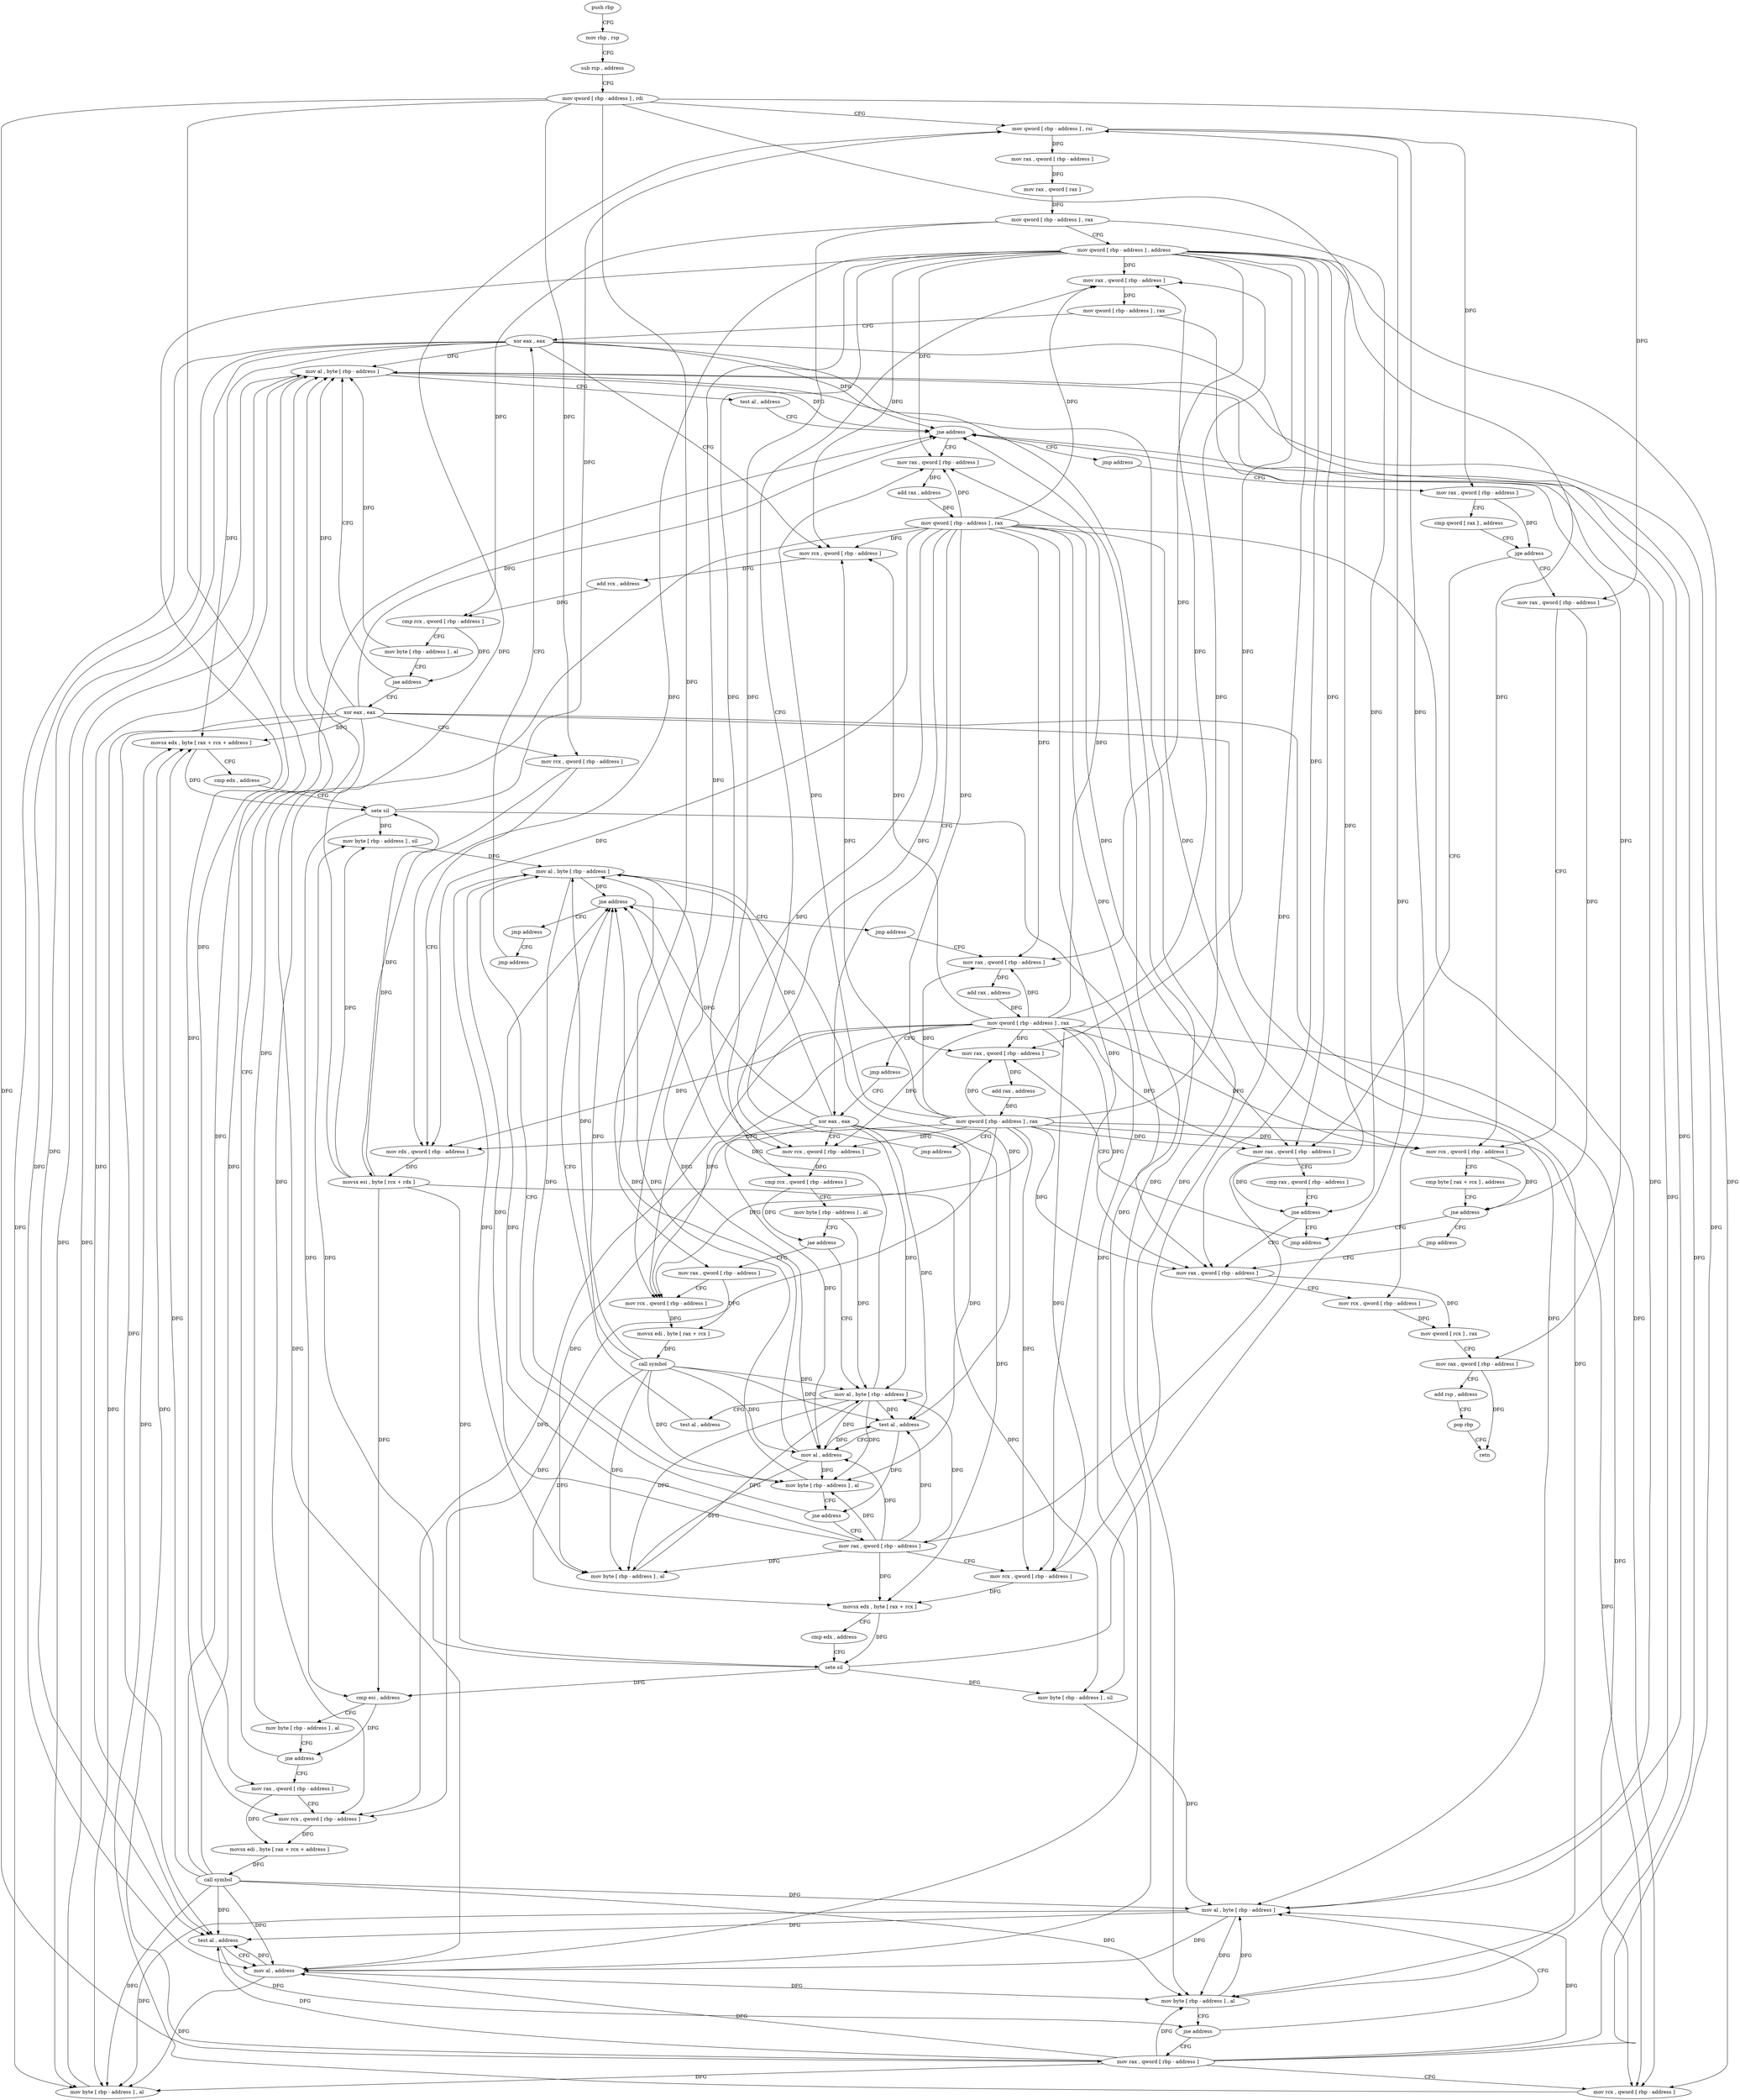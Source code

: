 digraph "func" {
"4263440" [label = "push rbp" ]
"4263441" [label = "mov rbp , rsp" ]
"4263444" [label = "sub rsp , address" ]
"4263448" [label = "mov qword [ rbp - address ] , rdi" ]
"4263452" [label = "mov qword [ rbp - address ] , rsi" ]
"4263456" [label = "mov rax , qword [ rbp - address ]" ]
"4263460" [label = "mov rax , qword [ rax ]" ]
"4263463" [label = "mov qword [ rbp - address ] , rax" ]
"4263467" [label = "mov qword [ rbp - address ] , address" ]
"4263475" [label = "mov rax , qword [ rbp - address ]" ]
"4263596" [label = "mov al , byte [ rbp - address ]" ]
"4263599" [label = "test al , address" ]
"4263601" [label = "jne address" ]
"4263612" [label = "mov rax , qword [ rbp - address ]" ]
"4263607" [label = "jmp address" ]
"4263509" [label = "xor eax , eax" ]
"4263511" [label = "mov rcx , qword [ rbp - address ]" ]
"4263515" [label = "mov rdx , qword [ rbp - address ]" ]
"4263519" [label = "movsx esi , byte [ rcx + rdx ]" ]
"4263523" [label = "cmp esi , address" ]
"4263526" [label = "mov byte [ rbp - address ] , al" ]
"4263529" [label = "jne address" ]
"4263535" [label = "mov rax , qword [ rbp - address ]" ]
"4263616" [label = "add rax , address" ]
"4263622" [label = "mov qword [ rbp - address ] , rax" ]
"4263626" [label = "xor eax , eax" ]
"4263749" [label = "mov rax , qword [ rbp - address ]" ]
"4263539" [label = "mov rcx , qword [ rbp - address ]" ]
"4263543" [label = "movsx edi , byte [ rax + rcx + address ]" ]
"4263548" [label = "call symbol" ]
"4263553" [label = "test al , address" ]
"4263555" [label = "mov al , address" ]
"4263557" [label = "mov byte [ rbp - address ] , al" ]
"4263560" [label = "jne address" ]
"4263590" [label = "mov al , byte [ rbp - address ]" ]
"4263566" [label = "mov rax , qword [ rbp - address ]" ]
"4263704" [label = "mov al , byte [ rbp - address ]" ]
"4263707" [label = "test al , address" ]
"4263709" [label = "jne address" ]
"4263720" [label = "jmp address" ]
"4263715" [label = "jmp address" ]
"4263645" [label = "mov rax , qword [ rbp - address ]" ]
"4263649" [label = "mov rcx , qword [ rbp - address ]" ]
"4263653" [label = "movsx edi , byte [ rax + rcx ]" ]
"4263657" [label = "call symbol" ]
"4263662" [label = "test al , address" ]
"4263664" [label = "mov al , address" ]
"4263666" [label = "mov byte [ rbp - address ] , al" ]
"4263669" [label = "jne address" ]
"4263698" [label = "mov al , byte [ rbp - address ]" ]
"4263675" [label = "mov rax , qword [ rbp - address ]" ]
"4263753" [label = "cmp qword [ rax ] , address" ]
"4263757" [label = "jge address" ]
"4263786" [label = "mov rax , qword [ rbp - address ]" ]
"4263763" [label = "mov rax , qword [ rbp - address ]" ]
"4263593" [label = "mov byte [ rbp - address ] , al" ]
"4263570" [label = "mov rcx , qword [ rbp - address ]" ]
"4263574" [label = "movsx edx , byte [ rax + rcx + address ]" ]
"4263579" [label = "cmp edx , address" ]
"4263582" [label = "sete sil" ]
"4263586" [label = "mov byte [ rbp - address ] , sil" ]
"4263725" [label = "mov rax , qword [ rbp - address ]" ]
"4263744" [label = "jmp address" ]
"4263701" [label = "mov byte [ rbp - address ] , al" ]
"4263679" [label = "mov rcx , qword [ rbp - address ]" ]
"4263683" [label = "movsx edx , byte [ rax + rcx ]" ]
"4263687" [label = "cmp edx , address" ]
"4263690" [label = "sete sil" ]
"4263694" [label = "mov byte [ rbp - address ] , sil" ]
"4263790" [label = "cmp rax , qword [ rbp - address ]" ]
"4263794" [label = "jne address" ]
"4263821" [label = "jmp address" ]
"4263800" [label = "mov rax , qword [ rbp - address ]" ]
"4263767" [label = "mov rcx , qword [ rbp - address ]" ]
"4263771" [label = "cmp byte [ rax + rcx ] , address" ]
"4263775" [label = "jne address" ]
"4263781" [label = "jmp address" ]
"4263729" [label = "add rax , address" ]
"4263735" [label = "mov qword [ rbp - address ] , rax" ]
"4263739" [label = "jmp address" ]
"4263483" [label = "xor eax , eax" ]
"4263826" [label = "mov rax , qword [ rbp - address ]" ]
"4263804" [label = "mov rcx , qword [ rbp - address ]" ]
"4263808" [label = "mov qword [ rcx ] , rax" ]
"4263811" [label = "mov rax , qword [ rbp - address ]" ]
"4263815" [label = "add rsp , address" ]
"4263819" [label = "pop rbp" ]
"4263820" [label = "retn" ]
"4263628" [label = "mov rcx , qword [ rbp - address ]" ]
"4263632" [label = "cmp rcx , qword [ rbp - address ]" ]
"4263636" [label = "mov byte [ rbp - address ] , al" ]
"4263639" [label = "jae address" ]
"4263485" [label = "mov rcx , qword [ rbp - address ]" ]
"4263489" [label = "add rcx , address" ]
"4263496" [label = "cmp rcx , qword [ rbp - address ]" ]
"4263500" [label = "mov byte [ rbp - address ] , al" ]
"4263503" [label = "jae address" ]
"4263830" [label = "add rax , address" ]
"4263836" [label = "mov qword [ rbp - address ] , rax" ]
"4263840" [label = "jmp address" ]
"4263479" [label = "mov qword [ rbp - address ] , rax" ]
"4263440" -> "4263441" [ label = "CFG" ]
"4263441" -> "4263444" [ label = "CFG" ]
"4263444" -> "4263448" [ label = "CFG" ]
"4263448" -> "4263452" [ label = "CFG" ]
"4263448" -> "4263511" [ label = "DFG" ]
"4263448" -> "4263535" [ label = "DFG" ]
"4263448" -> "4263566" [ label = "DFG" ]
"4263448" -> "4263645" [ label = "DFG" ]
"4263448" -> "4263763" [ label = "DFG" ]
"4263448" -> "4263675" [ label = "DFG" ]
"4263452" -> "4263456" [ label = "DFG" ]
"4263452" -> "4263749" [ label = "DFG" ]
"4263452" -> "4263804" [ label = "DFG" ]
"4263456" -> "4263460" [ label = "DFG" ]
"4263460" -> "4263463" [ label = "DFG" ]
"4263463" -> "4263467" [ label = "CFG" ]
"4263463" -> "4263496" [ label = "DFG" ]
"4263463" -> "4263632" [ label = "DFG" ]
"4263463" -> "4263794" [ label = "DFG" ]
"4263467" -> "4263475" [ label = "DFG" ]
"4263467" -> "4263485" [ label = "DFG" ]
"4263467" -> "4263515" [ label = "DFG" ]
"4263467" -> "4263612" [ label = "DFG" ]
"4263467" -> "4263539" [ label = "DFG" ]
"4263467" -> "4263628" [ label = "DFG" ]
"4263467" -> "4263570" [ label = "DFG" ]
"4263467" -> "4263649" [ label = "DFG" ]
"4263467" -> "4263786" [ label = "DFG" ]
"4263467" -> "4263767" [ label = "DFG" ]
"4263467" -> "4263679" [ label = "DFG" ]
"4263467" -> "4263800" [ label = "DFG" ]
"4263467" -> "4263725" [ label = "DFG" ]
"4263467" -> "4263826" [ label = "DFG" ]
"4263475" -> "4263479" [ label = "DFG" ]
"4263596" -> "4263599" [ label = "CFG" ]
"4263596" -> "4263601" [ label = "DFG" ]
"4263596" -> "4263553" [ label = "DFG" ]
"4263596" -> "4263555" [ label = "DFG" ]
"4263596" -> "4263557" [ label = "DFG" ]
"4263596" -> "4263593" [ label = "DFG" ]
"4263599" -> "4263601" [ label = "CFG" ]
"4263601" -> "4263612" [ label = "CFG" ]
"4263601" -> "4263607" [ label = "CFG" ]
"4263612" -> "4263616" [ label = "DFG" ]
"4263607" -> "4263749" [ label = "CFG" ]
"4263509" -> "4263511" [ label = "CFG" ]
"4263509" -> "4263601" [ label = "DFG" ]
"4263509" -> "4263596" [ label = "DFG" ]
"4263509" -> "4263553" [ label = "DFG" ]
"4263509" -> "4263555" [ label = "DFG" ]
"4263509" -> "4263557" [ label = "DFG" ]
"4263509" -> "4263590" [ label = "DFG" ]
"4263509" -> "4263593" [ label = "DFG" ]
"4263509" -> "4263574" [ label = "DFG" ]
"4263511" -> "4263515" [ label = "CFG" ]
"4263511" -> "4263519" [ label = "DFG" ]
"4263515" -> "4263519" [ label = "DFG" ]
"4263519" -> "4263523" [ label = "DFG" ]
"4263519" -> "4263452" [ label = "DFG" ]
"4263519" -> "4263582" [ label = "DFG" ]
"4263519" -> "4263586" [ label = "DFG" ]
"4263519" -> "4263690" [ label = "DFG" ]
"4263519" -> "4263694" [ label = "DFG" ]
"4263523" -> "4263526" [ label = "CFG" ]
"4263523" -> "4263529" [ label = "DFG" ]
"4263526" -> "4263529" [ label = "CFG" ]
"4263526" -> "4263596" [ label = "DFG" ]
"4263529" -> "4263596" [ label = "CFG" ]
"4263529" -> "4263535" [ label = "CFG" ]
"4263535" -> "4263539" [ label = "CFG" ]
"4263535" -> "4263543" [ label = "DFG" ]
"4263616" -> "4263622" [ label = "DFG" ]
"4263622" -> "4263626" [ label = "CFG" ]
"4263622" -> "4263475" [ label = "DFG" ]
"4263622" -> "4263485" [ label = "DFG" ]
"4263622" -> "4263515" [ label = "DFG" ]
"4263622" -> "4263612" [ label = "DFG" ]
"4263622" -> "4263539" [ label = "DFG" ]
"4263622" -> "4263628" [ label = "DFG" ]
"4263622" -> "4263570" [ label = "DFG" ]
"4263622" -> "4263649" [ label = "DFG" ]
"4263622" -> "4263786" [ label = "DFG" ]
"4263622" -> "4263767" [ label = "DFG" ]
"4263622" -> "4263679" [ label = "DFG" ]
"4263622" -> "4263800" [ label = "DFG" ]
"4263622" -> "4263725" [ label = "DFG" ]
"4263622" -> "4263826" [ label = "DFG" ]
"4263626" -> "4263628" [ label = "CFG" ]
"4263626" -> "4263704" [ label = "DFG" ]
"4263626" -> "4263709" [ label = "DFG" ]
"4263626" -> "4263662" [ label = "DFG" ]
"4263626" -> "4263664" [ label = "DFG" ]
"4263626" -> "4263666" [ label = "DFG" ]
"4263626" -> "4263698" [ label = "DFG" ]
"4263626" -> "4263701" [ label = "DFG" ]
"4263626" -> "4263683" [ label = "DFG" ]
"4263749" -> "4263753" [ label = "CFG" ]
"4263749" -> "4263757" [ label = "DFG" ]
"4263539" -> "4263543" [ label = "DFG" ]
"4263543" -> "4263548" [ label = "DFG" ]
"4263548" -> "4263553" [ label = "DFG" ]
"4263548" -> "4263601" [ label = "DFG" ]
"4263548" -> "4263596" [ label = "DFG" ]
"4263548" -> "4263555" [ label = "DFG" ]
"4263548" -> "4263557" [ label = "DFG" ]
"4263548" -> "4263590" [ label = "DFG" ]
"4263548" -> "4263593" [ label = "DFG" ]
"4263548" -> "4263574" [ label = "DFG" ]
"4263553" -> "4263555" [ label = "CFG" ]
"4263553" -> "4263560" [ label = "DFG" ]
"4263555" -> "4263557" [ label = "DFG" ]
"4263555" -> "4263601" [ label = "DFG" ]
"4263555" -> "4263553" [ label = "DFG" ]
"4263555" -> "4263593" [ label = "DFG" ]
"4263557" -> "4263560" [ label = "CFG" ]
"4263557" -> "4263590" [ label = "DFG" ]
"4263560" -> "4263590" [ label = "CFG" ]
"4263560" -> "4263566" [ label = "CFG" ]
"4263590" -> "4263593" [ label = "DFG" ]
"4263590" -> "4263601" [ label = "DFG" ]
"4263590" -> "4263553" [ label = "DFG" ]
"4263590" -> "4263555" [ label = "DFG" ]
"4263590" -> "4263557" [ label = "DFG" ]
"4263566" -> "4263570" [ label = "CFG" ]
"4263566" -> "4263601" [ label = "DFG" ]
"4263566" -> "4263553" [ label = "DFG" ]
"4263566" -> "4263555" [ label = "DFG" ]
"4263566" -> "4263557" [ label = "DFG" ]
"4263566" -> "4263593" [ label = "DFG" ]
"4263566" -> "4263596" [ label = "DFG" ]
"4263566" -> "4263590" [ label = "DFG" ]
"4263566" -> "4263574" [ label = "DFG" ]
"4263704" -> "4263707" [ label = "CFG" ]
"4263704" -> "4263709" [ label = "DFG" ]
"4263704" -> "4263662" [ label = "DFG" ]
"4263704" -> "4263664" [ label = "DFG" ]
"4263704" -> "4263666" [ label = "DFG" ]
"4263704" -> "4263701" [ label = "DFG" ]
"4263707" -> "4263709" [ label = "CFG" ]
"4263709" -> "4263720" [ label = "CFG" ]
"4263709" -> "4263715" [ label = "CFG" ]
"4263720" -> "4263725" [ label = "CFG" ]
"4263715" -> "4263744" [ label = "CFG" ]
"4263645" -> "4263649" [ label = "CFG" ]
"4263645" -> "4263653" [ label = "DFG" ]
"4263649" -> "4263653" [ label = "DFG" ]
"4263653" -> "4263657" [ label = "DFG" ]
"4263657" -> "4263662" [ label = "DFG" ]
"4263657" -> "4263709" [ label = "DFG" ]
"4263657" -> "4263704" [ label = "DFG" ]
"4263657" -> "4263664" [ label = "DFG" ]
"4263657" -> "4263666" [ label = "DFG" ]
"4263657" -> "4263698" [ label = "DFG" ]
"4263657" -> "4263701" [ label = "DFG" ]
"4263657" -> "4263683" [ label = "DFG" ]
"4263662" -> "4263664" [ label = "CFG" ]
"4263662" -> "4263669" [ label = "DFG" ]
"4263664" -> "4263666" [ label = "DFG" ]
"4263664" -> "4263709" [ label = "DFG" ]
"4263664" -> "4263662" [ label = "DFG" ]
"4263664" -> "4263701" [ label = "DFG" ]
"4263666" -> "4263669" [ label = "CFG" ]
"4263666" -> "4263698" [ label = "DFG" ]
"4263669" -> "4263698" [ label = "CFG" ]
"4263669" -> "4263675" [ label = "CFG" ]
"4263698" -> "4263701" [ label = "DFG" ]
"4263698" -> "4263709" [ label = "DFG" ]
"4263698" -> "4263662" [ label = "DFG" ]
"4263698" -> "4263664" [ label = "DFG" ]
"4263698" -> "4263666" [ label = "DFG" ]
"4263675" -> "4263679" [ label = "CFG" ]
"4263675" -> "4263709" [ label = "DFG" ]
"4263675" -> "4263662" [ label = "DFG" ]
"4263675" -> "4263664" [ label = "DFG" ]
"4263675" -> "4263666" [ label = "DFG" ]
"4263675" -> "4263701" [ label = "DFG" ]
"4263675" -> "4263704" [ label = "DFG" ]
"4263675" -> "4263698" [ label = "DFG" ]
"4263675" -> "4263683" [ label = "DFG" ]
"4263753" -> "4263757" [ label = "CFG" ]
"4263757" -> "4263786" [ label = "CFG" ]
"4263757" -> "4263763" [ label = "CFG" ]
"4263786" -> "4263790" [ label = "CFG" ]
"4263786" -> "4263794" [ label = "DFG" ]
"4263763" -> "4263767" [ label = "CFG" ]
"4263763" -> "4263775" [ label = "DFG" ]
"4263593" -> "4263596" [ label = "DFG" ]
"4263570" -> "4263574" [ label = "DFG" ]
"4263574" -> "4263579" [ label = "CFG" ]
"4263574" -> "4263582" [ label = "DFG" ]
"4263579" -> "4263582" [ label = "CFG" ]
"4263582" -> "4263586" [ label = "DFG" ]
"4263582" -> "4263452" [ label = "DFG" ]
"4263582" -> "4263523" [ label = "DFG" ]
"4263582" -> "4263694" [ label = "DFG" ]
"4263586" -> "4263590" [ label = "DFG" ]
"4263725" -> "4263729" [ label = "DFG" ]
"4263744" -> "4263483" [ label = "CFG" ]
"4263701" -> "4263704" [ label = "DFG" ]
"4263679" -> "4263683" [ label = "DFG" ]
"4263683" -> "4263687" [ label = "CFG" ]
"4263683" -> "4263690" [ label = "DFG" ]
"4263687" -> "4263690" [ label = "CFG" ]
"4263690" -> "4263694" [ label = "DFG" ]
"4263690" -> "4263452" [ label = "DFG" ]
"4263690" -> "4263523" [ label = "DFG" ]
"4263690" -> "4263586" [ label = "DFG" ]
"4263694" -> "4263698" [ label = "DFG" ]
"4263790" -> "4263794" [ label = "CFG" ]
"4263794" -> "4263821" [ label = "CFG" ]
"4263794" -> "4263800" [ label = "CFG" ]
"4263821" -> "4263826" [ label = "CFG" ]
"4263800" -> "4263804" [ label = "CFG" ]
"4263800" -> "4263808" [ label = "DFG" ]
"4263767" -> "4263771" [ label = "CFG" ]
"4263767" -> "4263775" [ label = "DFG" ]
"4263771" -> "4263775" [ label = "CFG" ]
"4263775" -> "4263821" [ label = "CFG" ]
"4263775" -> "4263781" [ label = "CFG" ]
"4263781" -> "4263800" [ label = "CFG" ]
"4263729" -> "4263735" [ label = "DFG" ]
"4263735" -> "4263739" [ label = "CFG" ]
"4263735" -> "4263475" [ label = "DFG" ]
"4263735" -> "4263485" [ label = "DFG" ]
"4263735" -> "4263515" [ label = "DFG" ]
"4263735" -> "4263612" [ label = "DFG" ]
"4263735" -> "4263539" [ label = "DFG" ]
"4263735" -> "4263628" [ label = "DFG" ]
"4263735" -> "4263570" [ label = "DFG" ]
"4263735" -> "4263649" [ label = "DFG" ]
"4263735" -> "4263786" [ label = "DFG" ]
"4263735" -> "4263767" [ label = "DFG" ]
"4263735" -> "4263679" [ label = "DFG" ]
"4263735" -> "4263800" [ label = "DFG" ]
"4263735" -> "4263725" [ label = "DFG" ]
"4263735" -> "4263826" [ label = "DFG" ]
"4263739" -> "4263626" [ label = "CFG" ]
"4263483" -> "4263485" [ label = "CFG" ]
"4263483" -> "4263596" [ label = "DFG" ]
"4263483" -> "4263601" [ label = "DFG" ]
"4263483" -> "4263553" [ label = "DFG" ]
"4263483" -> "4263555" [ label = "DFG" ]
"4263483" -> "4263557" [ label = "DFG" ]
"4263483" -> "4263590" [ label = "DFG" ]
"4263483" -> "4263593" [ label = "DFG" ]
"4263483" -> "4263574" [ label = "DFG" ]
"4263826" -> "4263830" [ label = "DFG" ]
"4263804" -> "4263808" [ label = "DFG" ]
"4263808" -> "4263811" [ label = "CFG" ]
"4263811" -> "4263815" [ label = "CFG" ]
"4263811" -> "4263820" [ label = "DFG" ]
"4263815" -> "4263819" [ label = "CFG" ]
"4263819" -> "4263820" [ label = "CFG" ]
"4263628" -> "4263632" [ label = "DFG" ]
"4263632" -> "4263636" [ label = "CFG" ]
"4263632" -> "4263639" [ label = "DFG" ]
"4263636" -> "4263639" [ label = "CFG" ]
"4263636" -> "4263704" [ label = "DFG" ]
"4263639" -> "4263704" [ label = "CFG" ]
"4263639" -> "4263645" [ label = "CFG" ]
"4263485" -> "4263489" [ label = "DFG" ]
"4263489" -> "4263496" [ label = "DFG" ]
"4263496" -> "4263500" [ label = "CFG" ]
"4263496" -> "4263503" [ label = "DFG" ]
"4263500" -> "4263503" [ label = "CFG" ]
"4263500" -> "4263596" [ label = "DFG" ]
"4263503" -> "4263596" [ label = "CFG" ]
"4263503" -> "4263509" [ label = "CFG" ]
"4263830" -> "4263836" [ label = "DFG" ]
"4263836" -> "4263840" [ label = "CFG" ]
"4263836" -> "4263475" [ label = "DFG" ]
"4263836" -> "4263485" [ label = "DFG" ]
"4263836" -> "4263515" [ label = "DFG" ]
"4263836" -> "4263612" [ label = "DFG" ]
"4263836" -> "4263539" [ label = "DFG" ]
"4263836" -> "4263628" [ label = "DFG" ]
"4263836" -> "4263570" [ label = "DFG" ]
"4263836" -> "4263649" [ label = "DFG" ]
"4263836" -> "4263786" [ label = "DFG" ]
"4263836" -> "4263767" [ label = "DFG" ]
"4263836" -> "4263679" [ label = "DFG" ]
"4263836" -> "4263800" [ label = "DFG" ]
"4263836" -> "4263725" [ label = "DFG" ]
"4263836" -> "4263826" [ label = "DFG" ]
"4263840" -> "4263475" [ label = "CFG" ]
"4263479" -> "4263483" [ label = "CFG" ]
"4263479" -> "4263811" [ label = "DFG" ]
}
